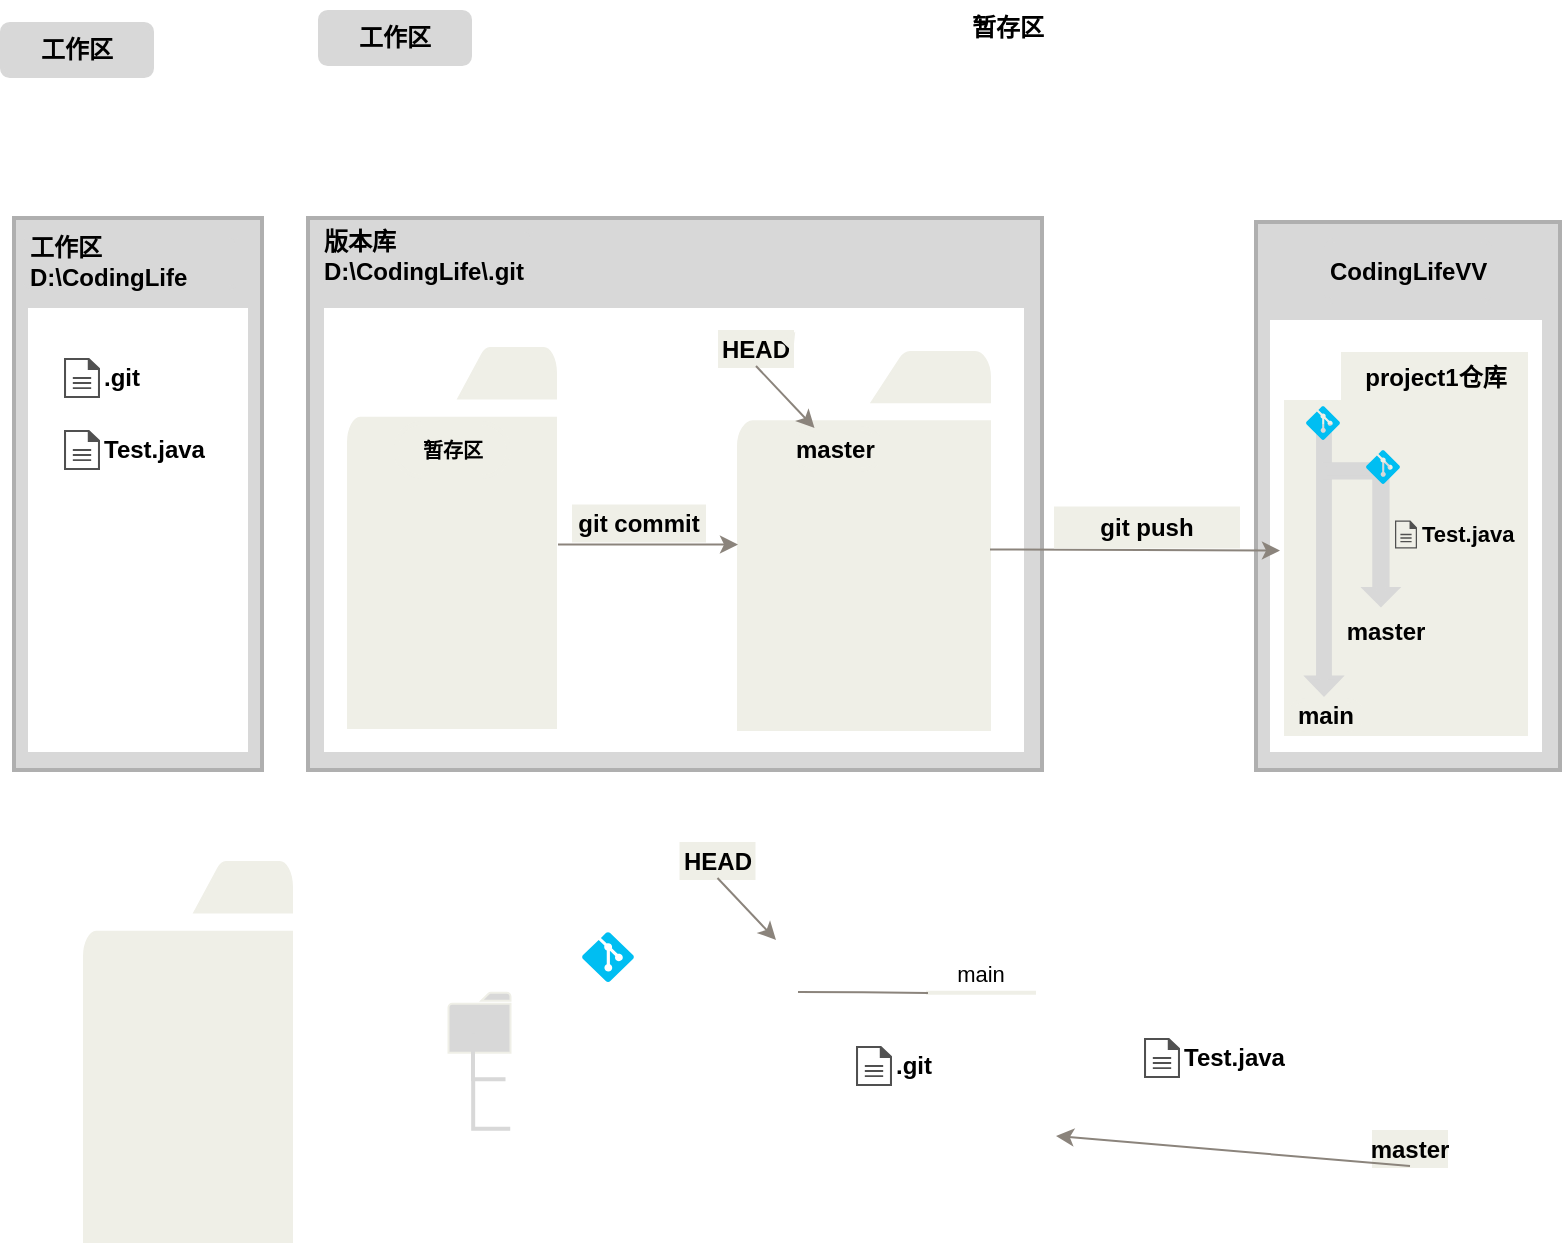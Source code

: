 <mxfile version="16.5.3" type="github">
  <diagram id="FksI1UnB9PjLrSI06wVM" name="Page-1">
    <mxGraphModel dx="1189" dy="571" grid="0" gridSize="10" guides="1" tooltips="1" connect="1" arrows="1" fold="1" page="1" pageScale="1" pageWidth="827" pageHeight="1169" background="#FFFFFF" math="0" shadow="0">
      <root>
        <mxCell id="0" />
        <mxCell id="1" parent="0" />
        <mxCell id="tbuIx74d2zikWMmdU9Tu-68" value="" style="rounded=0;whiteSpace=wrap;html=1;shadow=0;glass=0;sketch=0;fontFamily=Helvetica;fontSize=12;fontColor=default;strokeColor=#afafaf;strokeWidth=2;fillColor=#d8d8d8;gradientColor=none;gradientDirection=north;" vertex="1" parent="1">
          <mxGeometry x="26" y="165" width="124" height="276" as="geometry" />
        </mxCell>
        <mxCell id="tbuIx74d2zikWMmdU9Tu-69" value="" style="rounded=0;whiteSpace=wrap;html=1;shadow=0;glass=0;sketch=0;fontFamily=Helvetica;fontSize=12;fontColor=default;strokeColor=#FFFFFF;strokeWidth=2;fillColor=#FFFFFF;gradientColor=none;gradientDirection=north;" vertex="1" parent="1">
          <mxGeometry x="34" y="211" width="108" height="220" as="geometry" />
        </mxCell>
        <mxCell id="tbuIx74d2zikWMmdU9Tu-71" value="&lt;font color=&quot;#000000&quot;&gt;&lt;b&gt;工作区&lt;/b&gt;&lt;/font&gt;" style="rounded=1;whiteSpace=wrap;html=1;shadow=0;glass=0;sketch=0;fontFamily=Helvetica;fontSize=12;fontColor=#99FF99;strokeColor=#d8d8d8;strokeWidth=2;fillColor=#d8d8d8;gradientColor=none;gradientDirection=north;" vertex="1" parent="1">
          <mxGeometry x="20" y="68" width="75" height="26" as="geometry" />
        </mxCell>
        <mxCell id="tbuIx74d2zikWMmdU9Tu-72" value="&lt;font color=&quot;#000000&quot;&gt;&lt;b&gt;工作区D:\CodingLife&lt;/b&gt;&lt;/font&gt;" style="rounded=1;whiteSpace=wrap;html=1;shadow=0;glass=0;sketch=0;fontFamily=Helvetica;fontSize=12;fontColor=#99FF99;strokeColor=#d8d8d8;strokeWidth=2;fillColor=#d8d8d8;gradientColor=none;gradientDirection=north;align=left;" vertex="1" parent="1">
          <mxGeometry x="31.5" y="174" width="106" height="26" as="geometry" />
        </mxCell>
        <mxCell id="tbuIx74d2zikWMmdU9Tu-73" value="&lt;font color=&quot;#000000&quot;&gt;&lt;b&gt;工作区&lt;/b&gt;&lt;/font&gt;" style="rounded=1;whiteSpace=wrap;html=1;shadow=0;glass=0;sketch=0;fontFamily=Helvetica;fontSize=12;fontColor=#99FF99;strokeColor=#d8d8d8;strokeWidth=2;fillColor=#d8d8d8;gradientColor=none;gradientDirection=north;" vertex="1" parent="1">
          <mxGeometry x="179" y="62" width="75" height="26" as="geometry" />
        </mxCell>
        <mxCell id="tbuIx74d2zikWMmdU9Tu-76" value="" style="rounded=0;whiteSpace=wrap;html=1;shadow=0;glass=0;sketch=0;fontFamily=Helvetica;fontSize=12;fontColor=default;strokeColor=#afafaf;strokeWidth=2;fillColor=#d8d8d8;gradientColor=none;gradientDirection=north;" vertex="1" parent="1">
          <mxGeometry x="173" y="165" width="367" height="276" as="geometry" />
        </mxCell>
        <mxCell id="tbuIx74d2zikWMmdU9Tu-77" value="&lt;font color=&quot;#000000&quot;&gt;&lt;b&gt;版本库D:\CodingLife\.git&lt;/b&gt;&lt;/font&gt;" style="rounded=1;whiteSpace=wrap;html=1;shadow=0;glass=0;sketch=0;fontFamily=Helvetica;fontSize=12;fontColor=#99FF99;strokeColor=#d8d8d8;strokeWidth=2;fillColor=#d8d8d8;gradientColor=none;gradientDirection=north;align=left;" vertex="1" parent="1">
          <mxGeometry x="179" y="171" width="106" height="26" as="geometry" />
        </mxCell>
        <mxCell id="tbuIx74d2zikWMmdU9Tu-80" value="&lt;font color=&quot;#000000&quot;&gt;&lt;b&gt;暂存区&lt;/b&gt;&lt;/font&gt;" style="rounded=1;whiteSpace=wrap;html=1;shadow=0;glass=0;sketch=0;fontFamily=Helvetica;fontSize=12;fontColor=#99FF99;strokeColor=#FFFFFF;strokeWidth=2;fillColor=#FFFFFF;gradientColor=none;gradientDirection=north;align=left;arcSize=50;" vertex="1" parent="1">
          <mxGeometry x="503" y="57" width="45" height="26" as="geometry" />
        </mxCell>
        <mxCell id="tbuIx74d2zikWMmdU9Tu-89" value="&lt;b&gt;.git&lt;/b&gt;" style="sketch=0;pointerEvents=1;shadow=0;dashed=0;html=1;strokeColor=none;fillColor=#505050;labelPosition=right;verticalLabelPosition=middle;verticalAlign=middle;outlineConnect=0;align=left;shape=mxgraph.office.concepts.document;rounded=0;glass=0;fontFamily=Helvetica;fontSize=12;fontColor=#000000;horizontal=1;" vertex="1" parent="1">
          <mxGeometry x="51" y="235" width="18" height="20" as="geometry" />
        </mxCell>
        <mxCell id="tbuIx74d2zikWMmdU9Tu-90" value="&lt;b&gt;Test.java&lt;br&gt;&lt;/b&gt;" style="sketch=0;pointerEvents=1;shadow=0;dashed=0;html=1;strokeColor=none;fillColor=#505050;labelPosition=right;verticalLabelPosition=middle;verticalAlign=middle;outlineConnect=0;align=left;shape=mxgraph.office.concepts.document;rounded=0;glass=0;fontFamily=Helvetica;fontSize=12;fontColor=#000000;horizontal=1;" vertex="1" parent="1">
          <mxGeometry x="51" y="271" width="18" height="20" as="geometry" />
        </mxCell>
        <mxCell id="tbuIx74d2zikWMmdU9Tu-107" value="" style="rounded=0;whiteSpace=wrap;html=1;shadow=0;glass=0;sketch=0;fontFamily=Helvetica;fontSize=12;fontColor=default;strokeColor=#FFFFFF;strokeWidth=2;fillColor=#FFFFFF;gradientColor=none;gradientDirection=north;" vertex="1" parent="1">
          <mxGeometry x="182" y="211" width="348" height="220" as="geometry" />
        </mxCell>
        <mxCell id="tbuIx74d2zikWMmdU9Tu-101" value="" style="sketch=0;pointerEvents=1;shadow=0;dashed=0;html=1;strokeColor=#efefe7;labelPosition=right;verticalLabelPosition=middle;verticalAlign=middle;outlineConnect=0;align=left;shape=mxgraph.office.concepts.folder;fillColor=#efefe7;rounded=0;glass=0;fontFamily=Helvetica;fontSize=12;fontColor=#000000;" vertex="1" parent="1">
          <mxGeometry x="193" y="230" width="104" height="190" as="geometry" />
        </mxCell>
        <mxCell id="tbuIx74d2zikWMmdU9Tu-109" value="" style="sketch=0;pointerEvents=1;shadow=0;dashed=0;html=1;strokeColor=#efefe7;labelPosition=center;verticalLabelPosition=bottom;verticalAlign=top;outlineConnect=0;align=center;shape=mxgraph.office.concepts.folder;fillColor=#efefe7;rounded=0;glass=0;fontFamily=Helvetica;fontSize=12;fontColor=#000000;" vertex="1" parent="1">
          <mxGeometry x="388" y="232" width="126" height="189" as="geometry" />
        </mxCell>
        <mxCell id="tbuIx74d2zikWMmdU9Tu-103" value="&lt;font color=&quot;#000000&quot;&gt;&lt;b&gt;master&lt;/b&gt;&lt;/font&gt;" style="rounded=1;whiteSpace=wrap;html=1;shadow=0;glass=0;sketch=0;fontFamily=Helvetica;fontSize=12;fontColor=#99FF99;strokeColor=#efefe7;strokeWidth=2;fillColor=#efefe7;gradientColor=none;gradientDirection=north;align=left;arcSize=50;" vertex="1" parent="1">
          <mxGeometry x="415" y="270" width="45" height="21" as="geometry" />
        </mxCell>
        <mxCell id="tbuIx74d2zikWMmdU9Tu-104" value="&lt;font color=&quot;#000000&quot; size=&quot;1&quot;&gt;&lt;b style=&quot;font-size: 10px&quot;&gt;暂存区&lt;/b&gt;&lt;/font&gt;" style="rounded=1;whiteSpace=wrap;html=1;shadow=0;glass=0;sketch=0;fontFamily=Helvetica;fontSize=12;fontColor=#99FF99;strokeColor=#efefe7;strokeWidth=2;fillColor=#efefe7;gradientColor=none;gradientDirection=north;align=center;arcSize=50;" vertex="1" parent="1">
          <mxGeometry x="216.75" y="267.5" width="56.5" height="27" as="geometry" />
        </mxCell>
        <mxCell id="tbuIx74d2zikWMmdU9Tu-105" value="&lt;font color=&quot;#000000&quot;&gt;&lt;b&gt;HEAD&lt;/b&gt;&lt;/font&gt;" style="rounded=1;whiteSpace=wrap;html=1;shadow=0;glass=0;sketch=0;fontFamily=Helvetica;fontSize=12;fontColor=#99FF99;strokeColor=#efefe7;strokeWidth=2;fillColor=#efefe7;gradientColor=none;gradientDirection=north;align=center;arcSize=0;" vertex="1" parent="1">
          <mxGeometry x="379" y="222" width="36" height="17" as="geometry" />
        </mxCell>
        <mxCell id="tbuIx74d2zikWMmdU9Tu-112" value="" style="endArrow=classic;html=1;rounded=0;fontFamily=Helvetica;fontSize=10;fontColor=#000000;strokeColor=#efefe7;fillColor=#efefe7;exitX=1;exitY=0.5;exitDx=0;exitDy=0;" edge="1" parent="1" source="tbuIx74d2zikWMmdU9Tu-105" target="tbuIx74d2zikWMmdU9Tu-109">
          <mxGeometry width="50" height="50" relative="1" as="geometry">
            <mxPoint x="194" y="387" as="sourcePoint" />
            <mxPoint x="244" y="337" as="targetPoint" />
          </mxGeometry>
        </mxCell>
        <mxCell id="tbuIx74d2zikWMmdU9Tu-110" value="" style="endArrow=classic;html=1;rounded=0;fontFamily=Helvetica;fontSize=25;fontColor=#000000;strokeColor=#8b847c;fillColor=#8b847c;fontStyle=0;exitX=0.5;exitY=1;exitDx=0;exitDy=0;exitPerimeter=0;entryX=0.25;entryY=0;entryDx=0;entryDy=0;horizontal=0;spacing=1;align=right;" edge="1" parent="1" source="tbuIx74d2zikWMmdU9Tu-105" target="tbuIx74d2zikWMmdU9Tu-103">
          <mxGeometry width="50" height="50" relative="1" as="geometry">
            <mxPoint x="397" y="231" as="sourcePoint" />
            <mxPoint x="429" y="281" as="targetPoint" />
          </mxGeometry>
        </mxCell>
        <mxCell id="tbuIx74d2zikWMmdU9Tu-118" value="" style="endArrow=classic;html=1;rounded=0;fontFamily=Helvetica;fontSize=25;fontColor=#000000;strokeColor=#8b847c;fillColor=#8b847c;fontStyle=0;horizontal=0;spacing=1;align=right;" edge="1" parent="1">
          <mxGeometry width="50" height="50" relative="1" as="geometry">
            <mxPoint x="298" y="328.25" as="sourcePoint" />
            <mxPoint x="388" y="328.25" as="targetPoint" />
            <Array as="points" />
          </mxGeometry>
        </mxCell>
        <mxCell id="tbuIx74d2zikWMmdU9Tu-119" value="&lt;font color=&quot;#000000&quot;&gt;&lt;b&gt;git commit&lt;/b&gt;&lt;/font&gt;" style="rounded=1;whiteSpace=wrap;html=1;shadow=0;glass=0;sketch=0;fontFamily=Helvetica;fontSize=12;fontColor=#99FF99;strokeColor=#efefe7;strokeWidth=2;fillColor=#efefe7;gradientColor=none;gradientDirection=north;align=center;arcSize=0;" vertex="1" parent="1">
          <mxGeometry x="306" y="309.25" width="65" height="17" as="geometry" />
        </mxCell>
        <mxCell id="tbuIx74d2zikWMmdU9Tu-130" value="" style="sketch=0;pointerEvents=1;shadow=0;dashed=0;html=1;strokeColor=#efefe7;labelPosition=right;verticalLabelPosition=middle;verticalAlign=middle;outlineConnect=0;align=left;shape=mxgraph.office.concepts.folder;fillColor=#efefe7;rounded=0;glass=0;fontFamily=Helvetica;fontSize=12;fontColor=#000000;" vertex="1" parent="1">
          <mxGeometry x="61" y="487" width="104" height="190" as="geometry" />
        </mxCell>
        <mxCell id="tbuIx74d2zikWMmdU9Tu-140" value="" style="rounded=0;whiteSpace=wrap;html=1;shadow=0;glass=0;sketch=0;fontFamily=Helvetica;fontSize=12;fontColor=default;strokeColor=#afafaf;strokeWidth=2;fillColor=#d8d8d8;gradientColor=none;gradientDirection=north;" vertex="1" parent="1">
          <mxGeometry x="647" y="167" width="152" height="274" as="geometry" />
        </mxCell>
        <mxCell id="tbuIx74d2zikWMmdU9Tu-141" value="" style="rounded=0;whiteSpace=wrap;html=1;shadow=0;glass=0;sketch=0;fontFamily=Helvetica;fontSize=12;fontColor=default;strokeColor=#FFFFFF;strokeWidth=2;fillColor=#FFFFFF;gradientColor=none;gradientDirection=north;" vertex="1" parent="1">
          <mxGeometry x="655" y="217" width="134" height="214" as="geometry" />
        </mxCell>
        <mxCell id="tbuIx74d2zikWMmdU9Tu-142" value="&lt;font color=&quot;#000000&quot;&gt;&lt;b&gt;CodingLifeVV&lt;br&gt;&lt;/b&gt;&lt;/font&gt;" style="rounded=1;whiteSpace=wrap;html=1;shadow=0;glass=0;sketch=0;fontFamily=Helvetica;fontSize=12;fontColor=#99FF99;strokeColor=#d8d8d8;strokeWidth=2;fillColor=#d8d8d8;gradientColor=none;gradientDirection=north;align=left;" vertex="1" parent="1">
          <mxGeometry x="682" y="176" width="82" height="31" as="geometry" />
        </mxCell>
        <mxCell id="tbuIx74d2zikWMmdU9Tu-143" value="&lt;b&gt;.git&lt;/b&gt;" style="sketch=0;pointerEvents=1;shadow=0;dashed=0;html=1;strokeColor=none;fillColor=#505050;labelPosition=right;verticalLabelPosition=middle;verticalAlign=middle;outlineConnect=0;align=left;shape=mxgraph.office.concepts.document;rounded=0;glass=0;fontFamily=Helvetica;fontSize=12;fontColor=#000000;horizontal=1;" vertex="1" parent="1">
          <mxGeometry x="447" y="579" width="18" height="20" as="geometry" />
        </mxCell>
        <mxCell id="tbuIx74d2zikWMmdU9Tu-144" value="&lt;b&gt;Test.java&lt;br&gt;&lt;/b&gt;" style="sketch=0;pointerEvents=1;shadow=0;dashed=0;html=1;strokeColor=none;fillColor=#505050;labelPosition=right;verticalLabelPosition=middle;verticalAlign=middle;outlineConnect=0;align=left;shape=mxgraph.office.concepts.document;rounded=0;glass=0;fontFamily=Helvetica;fontSize=12;fontColor=#000000;horizontal=1;" vertex="1" parent="1">
          <mxGeometry x="591" y="575" width="18" height="20" as="geometry" />
        </mxCell>
        <mxCell id="tbuIx74d2zikWMmdU9Tu-146" value="" style="endArrow=classic;html=1;rounded=0;fontFamily=Helvetica;fontSize=25;fontColor=#000000;strokeColor=#8b847c;fillColor=#8b847c;fontStyle=0;horizontal=0;spacing=1;align=right;" edge="1" parent="1">
          <mxGeometry width="50" height="50" relative="1" as="geometry">
            <mxPoint x="514" y="330.75" as="sourcePoint" />
            <mxPoint x="659" y="331.25" as="targetPoint" />
            <Array as="points" />
          </mxGeometry>
        </mxCell>
        <mxCell id="tbuIx74d2zikWMmdU9Tu-147" value="&lt;font color=&quot;#000000&quot;&gt;&lt;b&gt;git push&lt;/b&gt;&lt;/font&gt;" style="rounded=1;whiteSpace=wrap;html=1;shadow=0;glass=0;sketch=0;fontFamily=Helvetica;fontSize=12;fontColor=#99FF99;strokeColor=#efefe7;strokeWidth=2;fillColor=#efefe7;gradientColor=none;gradientDirection=north;align=center;arcSize=0;" vertex="1" parent="1">
          <mxGeometry x="547" y="310.25" width="91" height="19" as="geometry" />
        </mxCell>
        <mxCell id="tbuIx74d2zikWMmdU9Tu-157" value="" style="shape=image;html=1;verticalAlign=top;verticalLabelPosition=bottom;labelBackgroundColor=#ffffff;imageAspect=0;aspect=fixed;image=https://cdn4.iconfinder.com/data/icons/ionicons/512/icon-social-github-128.png;rounded=0;shadow=0;glass=0;sketch=0;fontFamily=Helvetica;fontSize=11;fontColor=#000000;strokeColor=#d8d8d8;strokeWidth=2;fillColor=#d8d8d8;gradientColor=none;gradientDirection=north;" vertex="1" parent="1">
          <mxGeometry x="655" y="178" width="24" height="24" as="geometry" />
        </mxCell>
        <mxCell id="tbuIx74d2zikWMmdU9Tu-160" value="" style="rounded=0;whiteSpace=wrap;html=1;shadow=0;glass=0;sketch=0;fontFamily=Helvetica;fontSize=11;fontColor=#000000;strokeColor=#efefe7;strokeWidth=2;fillColor=#efefe7;gradientColor=none;gradientDirection=north;" vertex="1" parent="1">
          <mxGeometry x="662" y="257" width="120" height="166" as="geometry" />
        </mxCell>
        <mxCell id="tbuIx74d2zikWMmdU9Tu-162" value="&lt;font color=&quot;#000000&quot;&gt;&lt;b&gt;project1仓库&lt;/b&gt;&lt;/font&gt;" style="rounded=1;whiteSpace=wrap;html=1;shadow=0;glass=0;sketch=0;fontFamily=Helvetica;fontSize=12;fontColor=#99FF99;strokeColor=#efefe7;strokeWidth=2;fillColor=#efefe7;gradientColor=none;gradientDirection=north;align=center;arcSize=0;" vertex="1" parent="1">
          <mxGeometry x="690.5" y="233" width="91.5" height="24" as="geometry" />
        </mxCell>
        <mxCell id="tbuIx74d2zikWMmdU9Tu-125" value="&lt;b&gt;&lt;font style=&quot;font-size: 11px&quot;&gt;Test.java&lt;/font&gt;&lt;br&gt;&lt;/b&gt;" style="sketch=0;pointerEvents=1;shadow=0;dashed=0;html=1;strokeColor=none;fillColor=#505050;labelPosition=right;verticalLabelPosition=middle;verticalAlign=middle;outlineConnect=0;align=left;shape=mxgraph.office.concepts.document;rounded=0;glass=0;fontFamily=Helvetica;fontSize=12;fontColor=#000000;horizontal=1;" vertex="1" parent="1">
          <mxGeometry x="716.5" y="316.24" width="11" height="14" as="geometry" />
        </mxCell>
        <mxCell id="tbuIx74d2zikWMmdU9Tu-102" value="" style="sketch=0;pointerEvents=1;shadow=0;dashed=0;html=1;strokeColor=#efefe7;labelPosition=center;verticalLabelPosition=bottom;verticalAlign=top;outlineConnect=0;align=center;shape=mxgraph.office.concepts.folder;fillColor=#d8d8d8;rounded=0;glass=0;fontFamily=Helvetica;fontSize=12;fontColor=#000000;" vertex="1" parent="1">
          <mxGeometry x="243.25" y="552.36" width="31" height="30" as="geometry" />
        </mxCell>
        <mxCell id="tbuIx74d2zikWMmdU9Tu-138" value="" style="shape=partialRectangle;whiteSpace=wrap;html=1;bottom=0;right=0;fillColor=none;rounded=0;shadow=0;glass=0;sketch=0;fontFamily=Helvetica;fontSize=11;fontColor=#000000;strokeColor=#d8d8d8;strokeWidth=2;rotation=-90;" vertex="1" parent="1">
          <mxGeometry x="252.13" y="576.99" width="22" height="15.25" as="geometry" />
        </mxCell>
        <mxCell id="tbuIx74d2zikWMmdU9Tu-139" value="" style="shape=partialRectangle;whiteSpace=wrap;html=1;bottom=0;right=0;fillColor=none;rounded=0;shadow=0;glass=0;sketch=0;fontFamily=Helvetica;fontSize=11;fontColor=#000000;strokeColor=#d8d8d8;strokeWidth=2;rotation=-90;" vertex="1" parent="1">
          <mxGeometry x="252.82" y="600.13" width="23.07" height="17.52" as="geometry" />
        </mxCell>
        <mxCell id="tbuIx74d2zikWMmdU9Tu-163" value="&lt;font color=&quot;#000000&quot;&gt;&lt;b&gt;HEAD&lt;/b&gt;&lt;/font&gt;" style="rounded=1;whiteSpace=wrap;html=1;shadow=0;glass=0;sketch=0;fontFamily=Helvetica;fontSize=12;fontColor=#99FF99;strokeColor=#efefe7;strokeWidth=2;fillColor=#efefe7;gradientColor=none;gradientDirection=north;align=center;arcSize=0;" vertex="1" parent="1">
          <mxGeometry x="359.75" y="478" width="36" height="17" as="geometry" />
        </mxCell>
        <mxCell id="tbuIx74d2zikWMmdU9Tu-164" value="" style="endArrow=classic;html=1;rounded=0;fontFamily=Helvetica;fontSize=25;fontColor=#000000;strokeColor=#8b847c;fillColor=#8b847c;fontStyle=0;exitX=0.5;exitY=1;exitDx=0;exitDy=0;exitPerimeter=0;entryX=0.25;entryY=0;entryDx=0;entryDy=0;horizontal=0;spacing=1;align=right;" edge="1" parent="1" source="tbuIx74d2zikWMmdU9Tu-163">
          <mxGeometry width="50" height="50" relative="1" as="geometry">
            <mxPoint x="377.75" y="487" as="sourcePoint" />
            <mxPoint x="407" y="526" as="targetPoint" />
          </mxGeometry>
        </mxCell>
        <mxCell id="tbuIx74d2zikWMmdU9Tu-166" value="&lt;font color=&quot;#000000&quot;&gt;&lt;b&gt;master&lt;/b&gt;&lt;/font&gt;" style="rounded=1;whiteSpace=wrap;html=1;shadow=0;glass=0;sketch=0;fontFamily=Helvetica;fontSize=12;fontColor=#99FF99;strokeColor=#efefe7;strokeWidth=2;fillColor=#efefe7;gradientColor=none;gradientDirection=north;align=center;arcSize=0;" vertex="1" parent="1">
          <mxGeometry x="706" y="622" width="36" height="17" as="geometry" />
        </mxCell>
        <mxCell id="tbuIx74d2zikWMmdU9Tu-167" value="" style="endArrow=classic;html=1;rounded=0;fontFamily=Helvetica;fontSize=25;fontColor=#000000;strokeColor=#8b847c;fillColor=#8b847c;fontStyle=0;exitX=0.5;exitY=1;exitDx=0;exitDy=0;exitPerimeter=0;horizontal=0;spacing=1;align=right;" edge="1" parent="1" source="tbuIx74d2zikWMmdU9Tu-166">
          <mxGeometry width="50" height="50" relative="1" as="geometry">
            <mxPoint x="762.25" y="270" as="sourcePoint" />
            <mxPoint x="547" y="624" as="targetPoint" />
          </mxGeometry>
        </mxCell>
        <mxCell id="tbuIx74d2zikWMmdU9Tu-169" value="" style="verticalLabelPosition=bottom;html=1;verticalAlign=top;align=center;strokeColor=none;fillColor=#00BEF2;shape=mxgraph.azure.git_repository;rounded=0;shadow=0;glass=0;sketch=0;fontFamily=Helvetica;fontSize=11;fontColor=#000000;" vertex="1" parent="1">
          <mxGeometry x="310" y="522" width="26" height="25" as="geometry" />
        </mxCell>
        <mxCell id="tbuIx74d2zikWMmdU9Tu-172" value="main" style="whiteSpace=wrap;html=1;shape=partialRectangle;top=0;left=0;bottom=1;right=0;points=[[0,1],[1,1]];fillColor=none;align=center;verticalAlign=bottom;routingCenterY=0.5;snapToPoint=1;recursiveResize=0;autosize=1;treeFolding=1;treeMoving=1;newEdgeStyle={&quot;edgeStyle&quot;:&quot;entityRelationEdgeStyle&quot;,&quot;startArrow&quot;:&quot;none&quot;,&quot;endArrow&quot;:&quot;none&quot;,&quot;segment&quot;:10,&quot;curved&quot;:1};rounded=0;shadow=0;glass=0;sketch=0;fontFamily=Helvetica;fontSize=11;fontColor=#000000;strokeColor=#efefe7;strokeWidth=2;" vertex="1" collapsed="1" parent="1">
          <mxGeometry x="483" y="523.36" width="53" height="29" as="geometry" />
        </mxCell>
        <mxCell id="tbuIx74d2zikWMmdU9Tu-173" value="" style="edgeStyle=entityRelationEdgeStyle;startArrow=none;endArrow=none;segment=10;curved=1;rounded=0;fontFamily=Helvetica;fontSize=11;fontColor=#000000;strokeColor=#8b847c;fillColor=#8b847c;" edge="1" target="tbuIx74d2zikWMmdU9Tu-172" parent="1">
          <mxGeometry relative="1" as="geometry">
            <mxPoint x="418" y="552" as="sourcePoint" />
          </mxGeometry>
        </mxCell>
        <mxCell id="tbuIx74d2zikWMmdU9Tu-187" value="" style="html=1;shadow=0;dashed=0;align=center;verticalAlign=middle;shape=mxgraph.arrows2.arrow;dy=0.63;dx=8.29;direction=south;notch=0;rounded=0;glass=0;sketch=0;fontFamily=Helvetica;fontSize=11;fontColor=#000000;strokeColor=#d8d8d8;strokeWidth=2;fillColor=#d8d8d8;gradientColor=none;gradientDirection=north;" vertex="1" parent="1">
          <mxGeometry x="673" y="269" width="16" height="134" as="geometry" />
        </mxCell>
        <mxCell id="tbuIx74d2zikWMmdU9Tu-192" value="&lt;font color=&quot;#000000&quot;&gt;&lt;b&gt;main&lt;/b&gt;&lt;/font&gt;" style="rounded=1;whiteSpace=wrap;html=1;shadow=0;glass=0;sketch=0;fontFamily=Helvetica;fontSize=12;fontColor=#99FF99;strokeColor=#efefe7;strokeWidth=2;fillColor=#efefe7;gradientColor=none;gradientDirection=north;align=center;arcSize=50;" vertex="1" parent="1">
          <mxGeometry x="664" y="406" width="36" height="15" as="geometry" />
        </mxCell>
        <mxCell id="tbuIx74d2zikWMmdU9Tu-197" value="" style="verticalLabelPosition=bottom;html=1;verticalAlign=top;align=center;strokeColor=none;fillColor=#00BEF2;shape=mxgraph.azure.git_repository;rounded=0;shadow=0;glass=0;sketch=0;fontFamily=Helvetica;fontSize=11;fontColor=#000000;" vertex="1" parent="1">
          <mxGeometry x="672" y="259" width="17" height="17" as="geometry" />
        </mxCell>
        <mxCell id="tbuIx74d2zikWMmdU9Tu-201" value="" style="html=1;shadow=0;dashed=0;align=center;verticalAlign=middle;shape=mxgraph.arrows2.bendArrow;dy=3.32;dx=7.86;notch=0;arrowHead=15.64;rounded=0;glass=0;sketch=0;fontFamily=Helvetica;fontSize=11;fontColor=#000000;strokeColor=#d8d8d8;strokeWidth=2;fillColor=#d8d8d8;gradientColor=none;gradientDirection=north;rotation=90;" vertex="1" parent="1">
          <mxGeometry x="664.17" y="305.23" width="70.21" height="36.01" as="geometry" />
        </mxCell>
        <mxCell id="tbuIx74d2zikWMmdU9Tu-202" value="&lt;font color=&quot;#000000&quot;&gt;&lt;b&gt;master&lt;/b&gt;&lt;/font&gt;" style="rounded=1;whiteSpace=wrap;html=1;shadow=0;glass=0;sketch=0;fontFamily=Helvetica;fontSize=12;fontColor=#99FF99;strokeColor=#efefe7;strokeWidth=2;fillColor=#efefe7;gradientColor=none;gradientDirection=north;align=center;arcSize=0;" vertex="1" parent="1">
          <mxGeometry x="689" y="363" width="45.5" height="17" as="geometry" />
        </mxCell>
        <mxCell id="tbuIx74d2zikWMmdU9Tu-203" value="" style="verticalLabelPosition=bottom;html=1;verticalAlign=top;align=center;strokeColor=none;fillColor=#00BEF2;shape=mxgraph.azure.git_repository;rounded=0;shadow=0;glass=0;sketch=0;fontFamily=Helvetica;fontSize=11;fontColor=#000000;" vertex="1" parent="1">
          <mxGeometry x="702" y="281" width="17" height="17" as="geometry" />
        </mxCell>
      </root>
    </mxGraphModel>
  </diagram>
</mxfile>
